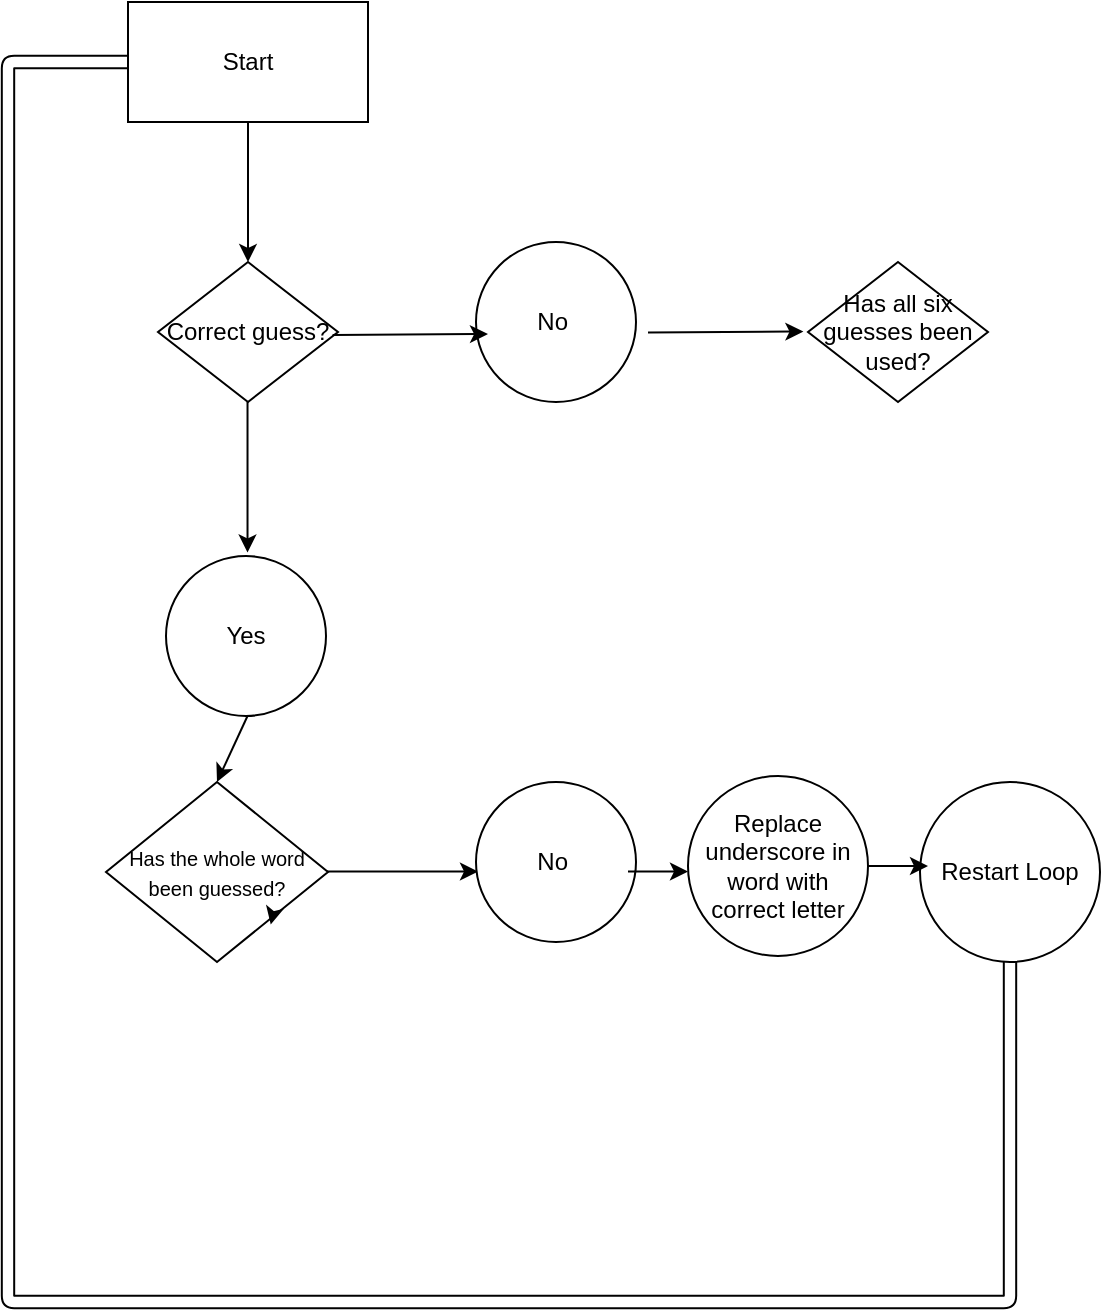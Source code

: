 <mxfile version="15.2.5" type="github"><diagram id="vEaX5lvwgDA0UADxudYJ" name="Page-1"><mxGraphModel dx="2062" dy="1122" grid="1" gridSize="10" guides="1" tooltips="1" connect="1" arrows="1" fold="1" page="1" pageScale="1" pageWidth="827" pageHeight="1169" math="0" shadow="0"><root><mxCell id="0"/><mxCell id="1" parent="0"/><mxCell id="cnb9tM0WTY9DAbGGtlYm-2" value="Start" style="rounded=0;whiteSpace=wrap;html=1;" parent="1" vertex="1"><mxGeometry x="310" y="30" width="120" height="60" as="geometry"/></mxCell><mxCell id="cnb9tM0WTY9DAbGGtlYm-3" value="" style="endArrow=classic;html=1;exitX=0.5;exitY=1;exitDx=0;exitDy=0;" parent="1" source="cnb9tM0WTY9DAbGGtlYm-2" edge="1"><mxGeometry width="50" height="50" relative="1" as="geometry"><mxPoint x="370" y="130" as="sourcePoint"/><mxPoint x="370" y="160" as="targetPoint"/></mxGeometry></mxCell><mxCell id="cnb9tM0WTY9DAbGGtlYm-4" value="Correct guess?" style="rhombus;whiteSpace=wrap;html=1;" parent="1" vertex="1"><mxGeometry x="325" y="160" width="90" height="70" as="geometry"/></mxCell><mxCell id="cnb9tM0WTY9DAbGGtlYm-9" value="No&amp;nbsp;" style="ellipse;whiteSpace=wrap;html=1;aspect=fixed;" parent="1" vertex="1"><mxGeometry x="484" y="150" width="80" height="80" as="geometry"/></mxCell><mxCell id="cnb9tM0WTY9DAbGGtlYm-10" value="" style="endArrow=classic;html=1;" parent="1" edge="1"><mxGeometry width="50" height="50" relative="1" as="geometry"><mxPoint x="369.76" y="230" as="sourcePoint"/><mxPoint x="369.76" y="305.24" as="targetPoint"/></mxGeometry></mxCell><mxCell id="cnb9tM0WTY9DAbGGtlYm-11" value="Yes" style="ellipse;whiteSpace=wrap;html=1;aspect=fixed;" parent="1" vertex="1"><mxGeometry x="329" y="307" width="80" height="80" as="geometry"/></mxCell><mxCell id="cnb9tM0WTY9DAbGGtlYm-12" value="" style="endArrow=classic;html=1;entryX=0.5;entryY=0;entryDx=0;entryDy=0;" parent="1" target="cnb9tM0WTY9DAbGGtlYm-35" edge="1"><mxGeometry width="50" height="50" relative="1" as="geometry"><mxPoint x="369.76" y="387" as="sourcePoint"/><mxPoint x="369.76" y="422.24" as="targetPoint"/></mxGeometry></mxCell><mxCell id="cnb9tM0WTY9DAbGGtlYm-14" value="" style="endArrow=classic;html=1;" parent="1" edge="1"><mxGeometry width="50" height="50" relative="1" as="geometry"><mxPoint x="409" y="464.76" as="sourcePoint"/><mxPoint x="485" y="464.76" as="targetPoint"/></mxGeometry></mxCell><mxCell id="cnb9tM0WTY9DAbGGtlYm-15" value="No&amp;nbsp;" style="ellipse;whiteSpace=wrap;html=1;aspect=fixed;" parent="1" vertex="1"><mxGeometry x="484" y="420" width="80" height="80" as="geometry"/></mxCell><mxCell id="cnb9tM0WTY9DAbGGtlYm-17" value="" style="endArrow=classic;html=1;exitX=0.97;exitY=0.521;exitDx=0;exitDy=0;exitPerimeter=0;" parent="1" source="cnb9tM0WTY9DAbGGtlYm-4" edge="1"><mxGeometry width="50" height="50" relative="1" as="geometry"><mxPoint x="450" y="230" as="sourcePoint"/><mxPoint x="490" y="196" as="targetPoint"/></mxGeometry></mxCell><mxCell id="cnb9tM0WTY9DAbGGtlYm-18" value="" style="endArrow=classic;html=1;exitX=0.97;exitY=0.521;exitDx=0;exitDy=0;exitPerimeter=0;" parent="1" edge="1"><mxGeometry width="50" height="50" relative="1" as="geometry"><mxPoint x="570" y="195.23" as="sourcePoint"/><mxPoint x="647.7" y="194.76" as="targetPoint"/></mxGeometry></mxCell><mxCell id="cnb9tM0WTY9DAbGGtlYm-20" value="Replace underscore in word with correct letter" style="ellipse;whiteSpace=wrap;html=1;aspect=fixed;" parent="1" vertex="1"><mxGeometry x="590" y="417" width="90" height="90" as="geometry"/></mxCell><mxCell id="cnb9tM0WTY9DAbGGtlYm-23" value="Restart Loop&lt;br&gt;" style="ellipse;whiteSpace=wrap;html=1;aspect=fixed;" parent="1" vertex="1"><mxGeometry x="706" y="420" width="90" height="90" as="geometry"/></mxCell><mxCell id="cnb9tM0WTY9DAbGGtlYm-29" value="" style="endArrow=classic;html=1;" parent="1" edge="1"><mxGeometry width="50" height="50" relative="1" as="geometry"><mxPoint x="680" y="462" as="sourcePoint"/><mxPoint x="710" y="462" as="targetPoint"/></mxGeometry></mxCell><mxCell id="cnb9tM0WTY9DAbGGtlYm-30" value="" style="endArrow=classic;html=1;" parent="1" edge="1"><mxGeometry width="50" height="50" relative="1" as="geometry"><mxPoint x="560" y="464.76" as="sourcePoint"/><mxPoint x="590" y="464.76" as="targetPoint"/></mxGeometry></mxCell><mxCell id="cnb9tM0WTY9DAbGGtlYm-33" value="" style="shape=link;html=1;width=6.19;" parent="1" source="cnb9tM0WTY9DAbGGtlYm-23" target="cnb9tM0WTY9DAbGGtlYm-2" edge="1"><mxGeometry width="100" relative="1" as="geometry"><mxPoint x="210" y="59.76" as="sourcePoint"/><mxPoint x="250" y="60" as="targetPoint"/><Array as="points"><mxPoint x="751" y="530"/><mxPoint x="751" y="680"/><mxPoint x="310" y="680"/><mxPoint x="250" y="680"/><mxPoint x="250" y="320"/><mxPoint x="250" y="60"/></Array></mxGeometry></mxCell><mxCell id="cnb9tM0WTY9DAbGGtlYm-35" value="&lt;span&gt;&lt;font style=&quot;font-size: 10px&quot;&gt;Has the whole word been guessed?&lt;/font&gt;&lt;/span&gt;" style="rhombus;whiteSpace=wrap;html=1;" parent="1" vertex="1"><mxGeometry x="299" y="420" width="111" height="90" as="geometry"/></mxCell><mxCell id="cnb9tM0WTY9DAbGGtlYm-36" style="edgeStyle=orthogonalEdgeStyle;rounded=0;orthogonalLoop=1;jettySize=auto;html=1;exitX=1;exitY=1;exitDx=0;exitDy=0;entryX=0.742;entryY=0.792;entryDx=0;entryDy=0;entryPerimeter=0;" parent="1" source="cnb9tM0WTY9DAbGGtlYm-35" target="cnb9tM0WTY9DAbGGtlYm-35" edge="1"><mxGeometry relative="1" as="geometry"/></mxCell><mxCell id="cnb9tM0WTY9DAbGGtlYm-37" value="Has all six guesses been used?" style="rhombus;whiteSpace=wrap;html=1;" parent="1" vertex="1"><mxGeometry x="650" y="160" width="90" height="70" as="geometry"/></mxCell></root></mxGraphModel></diagram></mxfile>